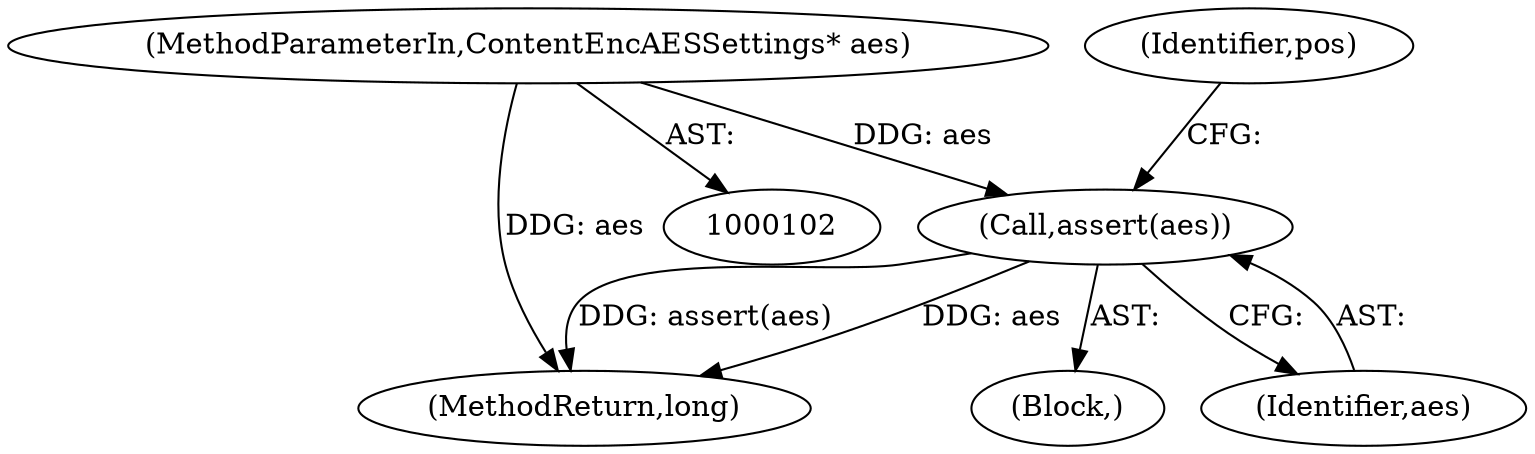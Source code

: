 digraph "0_Android_04839626ed859623901ebd3a5fd483982186b59d_180@API" {
"1000110" [label="(Call,assert(aes))"];
"1000106" [label="(MethodParameterIn,ContentEncAESSettings* aes)"];
"1000110" [label="(Call,assert(aes))"];
"1000114" [label="(Identifier,pos)"];
"1000106" [label="(MethodParameterIn,ContentEncAESSettings* aes)"];
"1000174" [label="(MethodReturn,long)"];
"1000107" [label="(Block,)"];
"1000111" [label="(Identifier,aes)"];
"1000110" -> "1000107"  [label="AST: "];
"1000110" -> "1000111"  [label="CFG: "];
"1000111" -> "1000110"  [label="AST: "];
"1000114" -> "1000110"  [label="CFG: "];
"1000110" -> "1000174"  [label="DDG: aes"];
"1000110" -> "1000174"  [label="DDG: assert(aes)"];
"1000106" -> "1000110"  [label="DDG: aes"];
"1000106" -> "1000102"  [label="AST: "];
"1000106" -> "1000174"  [label="DDG: aes"];
}
